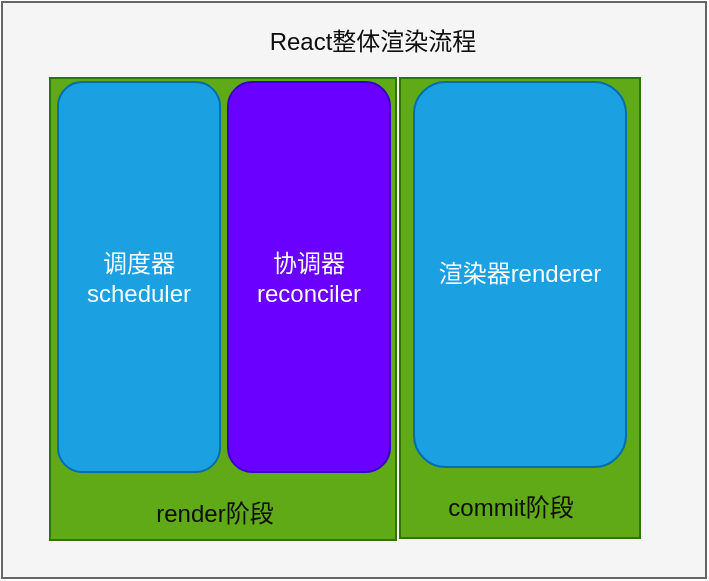 <mxfile>
    <diagram id="Ovx2OgmPfpzL_TPsnc4P" name="第 1 页">
        <mxGraphModel dx="701" dy="546" grid="0" gridSize="10" guides="1" tooltips="1" connect="1" arrows="1" fold="1" page="1" pageScale="1" pageWidth="827" pageHeight="1169" background="#ffffff" math="0" shadow="0">
            <root>
                <mxCell id="0"/>
                <mxCell id="1" parent="0"/>
                <mxCell id="4" style="edgeStyle=none;html=1;exitX=0.5;exitY=1;exitDx=0;exitDy=0;" edge="1" parent="1" source="2">
                    <mxGeometry relative="1" as="geometry">
                        <mxPoint x="284" y="370" as="targetPoint"/>
                    </mxGeometry>
                </mxCell>
                <mxCell id="7" style="edgeStyle=none;html=1;exitX=0.5;exitY=1;exitDx=0;exitDy=0;" edge="1" parent="1" source="2">
                    <mxGeometry relative="1" as="geometry">
                        <mxPoint x="284" y="369" as="targetPoint"/>
                    </mxGeometry>
                </mxCell>
                <mxCell id="8" value="" style="rounded=0;whiteSpace=wrap;html=1;fillColor=#f5f5f5;fontColor=#333333;strokeColor=#666666;" vertex="1" parent="1">
                    <mxGeometry x="173" y="117" width="352" height="288" as="geometry"/>
                </mxCell>
                <mxCell id="2" value="" style="rounded=0;whiteSpace=wrap;html=1;fillColor=#60a917;fontColor=#ffffff;strokeColor=#2D7600;" vertex="1" parent="1">
                    <mxGeometry x="197" y="155" width="173" height="231" as="geometry"/>
                </mxCell>
                <mxCell id="3" value="" style="rounded=0;whiteSpace=wrap;html=1;fillColor=#60a917;fontColor=#ffffff;strokeColor=#2D7600;" vertex="1" parent="1">
                    <mxGeometry x="372" y="155" width="120" height="230" as="geometry"/>
                </mxCell>
                <mxCell id="5" value="调度器scheduler" style="rounded=1;whiteSpace=wrap;html=1;fillColor=#1ba1e2;fontColor=#ffffff;strokeColor=#006EAF;" vertex="1" parent="1">
                    <mxGeometry x="201" y="157" width="81" height="195" as="geometry"/>
                </mxCell>
                <mxCell id="6" value="协调器reconciler" style="rounded=1;whiteSpace=wrap;html=1;fillColor=#6a00ff;fontColor=#ffffff;strokeColor=#3700CC;" vertex="1" parent="1">
                    <mxGeometry x="286" y="157" width="81" height="195" as="geometry"/>
                </mxCell>
                <mxCell id="12" value="React整体渲染流程" style="text;html=1;align=center;verticalAlign=middle;whiteSpace=wrap;rounded=0;fontColor=#0f0f0f;" vertex="1" parent="1">
                    <mxGeometry x="286" y="122" width="144.5" height="30" as="geometry"/>
                </mxCell>
                <mxCell id="13" value="render阶段" style="text;html=1;align=center;verticalAlign=middle;whiteSpace=wrap;rounded=0;fontColor=#0f0f0f;" vertex="1" parent="1">
                    <mxGeometry x="207" y="358" width="144.5" height="30" as="geometry"/>
                </mxCell>
                <mxCell id="14" value="commit阶段" style="text;html=1;align=center;verticalAlign=middle;whiteSpace=wrap;rounded=0;fontColor=#0f0f0f;" vertex="1" parent="1">
                    <mxGeometry x="355" y="355" width="144.5" height="30" as="geometry"/>
                </mxCell>
                <mxCell id="15" value="渲染器renderer" style="rounded=1;whiteSpace=wrap;html=1;fontColor=#ffffff;fillColor=#1ba1e2;strokeColor=#006EAF;" vertex="1" parent="1">
                    <mxGeometry x="379" y="157" width="106" height="192.5" as="geometry"/>
                </mxCell>
            </root>
        </mxGraphModel>
    </diagram>
</mxfile>